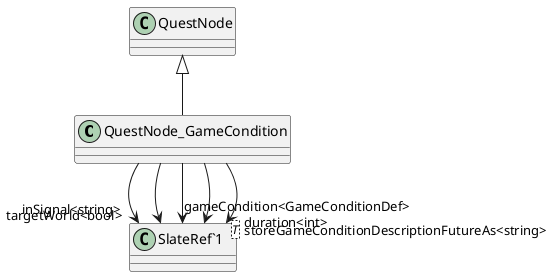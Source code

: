 @startuml
class QuestNode_GameCondition {
}
class "SlateRef`1"<T> {
}
QuestNode <|-- QuestNode_GameCondition
QuestNode_GameCondition --> "inSignal<string>" "SlateRef`1"
QuestNode_GameCondition --> "gameCondition<GameConditionDef>" "SlateRef`1"
QuestNode_GameCondition --> "targetWorld<bool>" "SlateRef`1"
QuestNode_GameCondition --> "duration<int>" "SlateRef`1"
QuestNode_GameCondition --> "storeGameConditionDescriptionFutureAs<string>" "SlateRef`1"
@enduml
